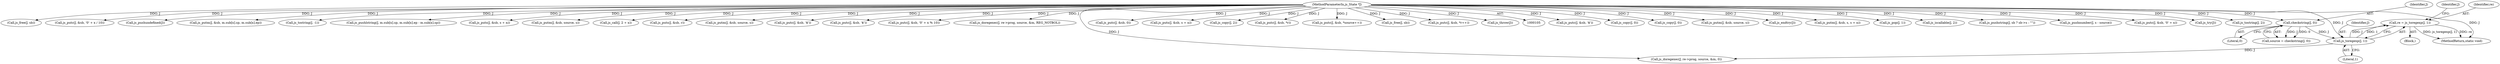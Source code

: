 digraph "0_mujs_00d4606c3baf813b7b1c176823b2729bf51002a2_2@pointer" {
"1000124" [label="(Call,re = js_toregexp(J, 1))"];
"1000126" [label="(Call,js_toregexp(J, 1))"];
"1000121" [label="(Call,checkstring(J, 0))"];
"1000106" [label="(MethodParameterIn,js_State *J)"];
"1000391" [label="(Call,js_putc(J, &sb, '$'))"];
"1000228" [label="(Call,js_copy(J, 0))"];
"1000119" [label="(Call,source = checkstring(J, 0))"];
"1000140" [label="(Call,js_copy(J, 0))"];
"1000242" [label="(Call,js_putm(J, &sb, source, s))"];
"1000123" [label="(Literal,0)"];
"1000528" [label="(Call,js_endtry(J))"];
"1000312" [label="(Call,js_putm(J, &sb, s, s + n))"];
"1000253" [label="(Call,js_pop(J, 1))"];
"1000177" [label="(Call,js_iscallable(J, 2))"];
"1000520" [label="(Call,js_pushstring(J, sb ? sb->s : \"\"))"];
"1000223" [label="(Call,js_pushnumber(J, s - source))"];
"1000421" [label="(Call,js_putc(J, &sb, '0' + x))"];
"1000512" [label="(Call,js_try(J))"];
"1000106" [label="(MethodParameterIn,js_State *J)"];
"1000131" [label="(Identifier,J)"];
"1000260" [label="(Call,js_tostring(J, 2))"];
"1000107" [label="(Block,)"];
"1000530" [label="(Call,js_free(J, sb))"];
"1000401" [label="(Call,js_putc(J, &sb, '0' + x / 10))"];
"1000184" [label="(Call,js_pushundefined(J))"];
"1000371" [label="(Call,js_putm(J, &sb, m.sub[x].sp, m.sub[x].ep))"];
"1000122" [label="(Identifier,J)"];
"1000128" [label="(Literal,1)"];
"1000126" [label="(Call,js_toregexp(J, 1))"];
"1000238" [label="(Call,js_tostring(J, -1))"];
"1000199" [label="(Call,js_pushlstring(J, m.sub[x].sp, m.sub[x].ep - m.sub[x].sp))"];
"1000303" [label="(Call,js_puts(J, &sb, s + n))"];
"1000263" [label="(Call,js_putm(J, &sb, source, s))"];
"1000125" [label="(Identifier,re)"];
"1000231" [label="(Call,js_call(J, 2 + x))"];
"1000248" [label="(Call,js_puts(J, &sb, r))"];
"1000127" [label="(Identifier,J)"];
"1000295" [label="(Call,js_putm(J, &sb, source, s))"];
"1000430" [label="(Call,js_putc(J, &sb, '$'))"];
"1000288" [label="(Call,js_putc(J, &sb, '$'))"];
"1000410" [label="(Call,js_putc(J, &sb, '0' + x % 10))"];
"1000488" [label="(Call,js_doregexec(J, re->prog, source, &m, REG_NOTBOL))"];
"1000130" [label="(Call,js_doregexec(J, re->prog, source, &m, 0))"];
"1000506" [label="(Call,js_putc(J, &sb, 0))"];
"1000499" [label="(Call,js_puts(J, &sb, s + n))"];
"1000181" [label="(Call,js_copy(J, 2))"];
"1000121" [label="(Call,checkstring(J, 0))"];
"1000435" [label="(Call,js_putc(J, &sb, *r))"];
"1000477" [label="(Call,js_putc(J, &sb, *source++))"];
"1000515" [label="(Call,js_free(J, sb))"];
"1000533" [label="(MethodReturn,static void)"];
"1000124" [label="(Call,re = js_toregexp(J, 1))"];
"1000446" [label="(Call,js_putc(J, &sb, *r++))"];
"1000518" [label="(Call,js_throw(J))"];
"1000124" -> "1000107"  [label="AST: "];
"1000124" -> "1000126"  [label="CFG: "];
"1000125" -> "1000124"  [label="AST: "];
"1000126" -> "1000124"  [label="AST: "];
"1000131" -> "1000124"  [label="CFG: "];
"1000124" -> "1000533"  [label="DDG: js_toregexp(J, 1)"];
"1000124" -> "1000533"  [label="DDG: re"];
"1000126" -> "1000124"  [label="DDG: J"];
"1000126" -> "1000124"  [label="DDG: 1"];
"1000126" -> "1000128"  [label="CFG: "];
"1000127" -> "1000126"  [label="AST: "];
"1000128" -> "1000126"  [label="AST: "];
"1000121" -> "1000126"  [label="DDG: J"];
"1000106" -> "1000126"  [label="DDG: J"];
"1000126" -> "1000130"  [label="DDG: J"];
"1000121" -> "1000119"  [label="AST: "];
"1000121" -> "1000123"  [label="CFG: "];
"1000122" -> "1000121"  [label="AST: "];
"1000123" -> "1000121"  [label="AST: "];
"1000119" -> "1000121"  [label="CFG: "];
"1000121" -> "1000119"  [label="DDG: J"];
"1000121" -> "1000119"  [label="DDG: 0"];
"1000106" -> "1000121"  [label="DDG: J"];
"1000106" -> "1000105"  [label="AST: "];
"1000106" -> "1000533"  [label="DDG: J"];
"1000106" -> "1000130"  [label="DDG: J"];
"1000106" -> "1000140"  [label="DDG: J"];
"1000106" -> "1000177"  [label="DDG: J"];
"1000106" -> "1000181"  [label="DDG: J"];
"1000106" -> "1000184"  [label="DDG: J"];
"1000106" -> "1000199"  [label="DDG: J"];
"1000106" -> "1000223"  [label="DDG: J"];
"1000106" -> "1000228"  [label="DDG: J"];
"1000106" -> "1000231"  [label="DDG: J"];
"1000106" -> "1000238"  [label="DDG: J"];
"1000106" -> "1000242"  [label="DDG: J"];
"1000106" -> "1000248"  [label="DDG: J"];
"1000106" -> "1000253"  [label="DDG: J"];
"1000106" -> "1000260"  [label="DDG: J"];
"1000106" -> "1000263"  [label="DDG: J"];
"1000106" -> "1000288"  [label="DDG: J"];
"1000106" -> "1000295"  [label="DDG: J"];
"1000106" -> "1000303"  [label="DDG: J"];
"1000106" -> "1000312"  [label="DDG: J"];
"1000106" -> "1000371"  [label="DDG: J"];
"1000106" -> "1000391"  [label="DDG: J"];
"1000106" -> "1000401"  [label="DDG: J"];
"1000106" -> "1000410"  [label="DDG: J"];
"1000106" -> "1000421"  [label="DDG: J"];
"1000106" -> "1000430"  [label="DDG: J"];
"1000106" -> "1000435"  [label="DDG: J"];
"1000106" -> "1000446"  [label="DDG: J"];
"1000106" -> "1000477"  [label="DDG: J"];
"1000106" -> "1000488"  [label="DDG: J"];
"1000106" -> "1000499"  [label="DDG: J"];
"1000106" -> "1000506"  [label="DDG: J"];
"1000106" -> "1000512"  [label="DDG: J"];
"1000106" -> "1000515"  [label="DDG: J"];
"1000106" -> "1000518"  [label="DDG: J"];
"1000106" -> "1000520"  [label="DDG: J"];
"1000106" -> "1000528"  [label="DDG: J"];
"1000106" -> "1000530"  [label="DDG: J"];
}
